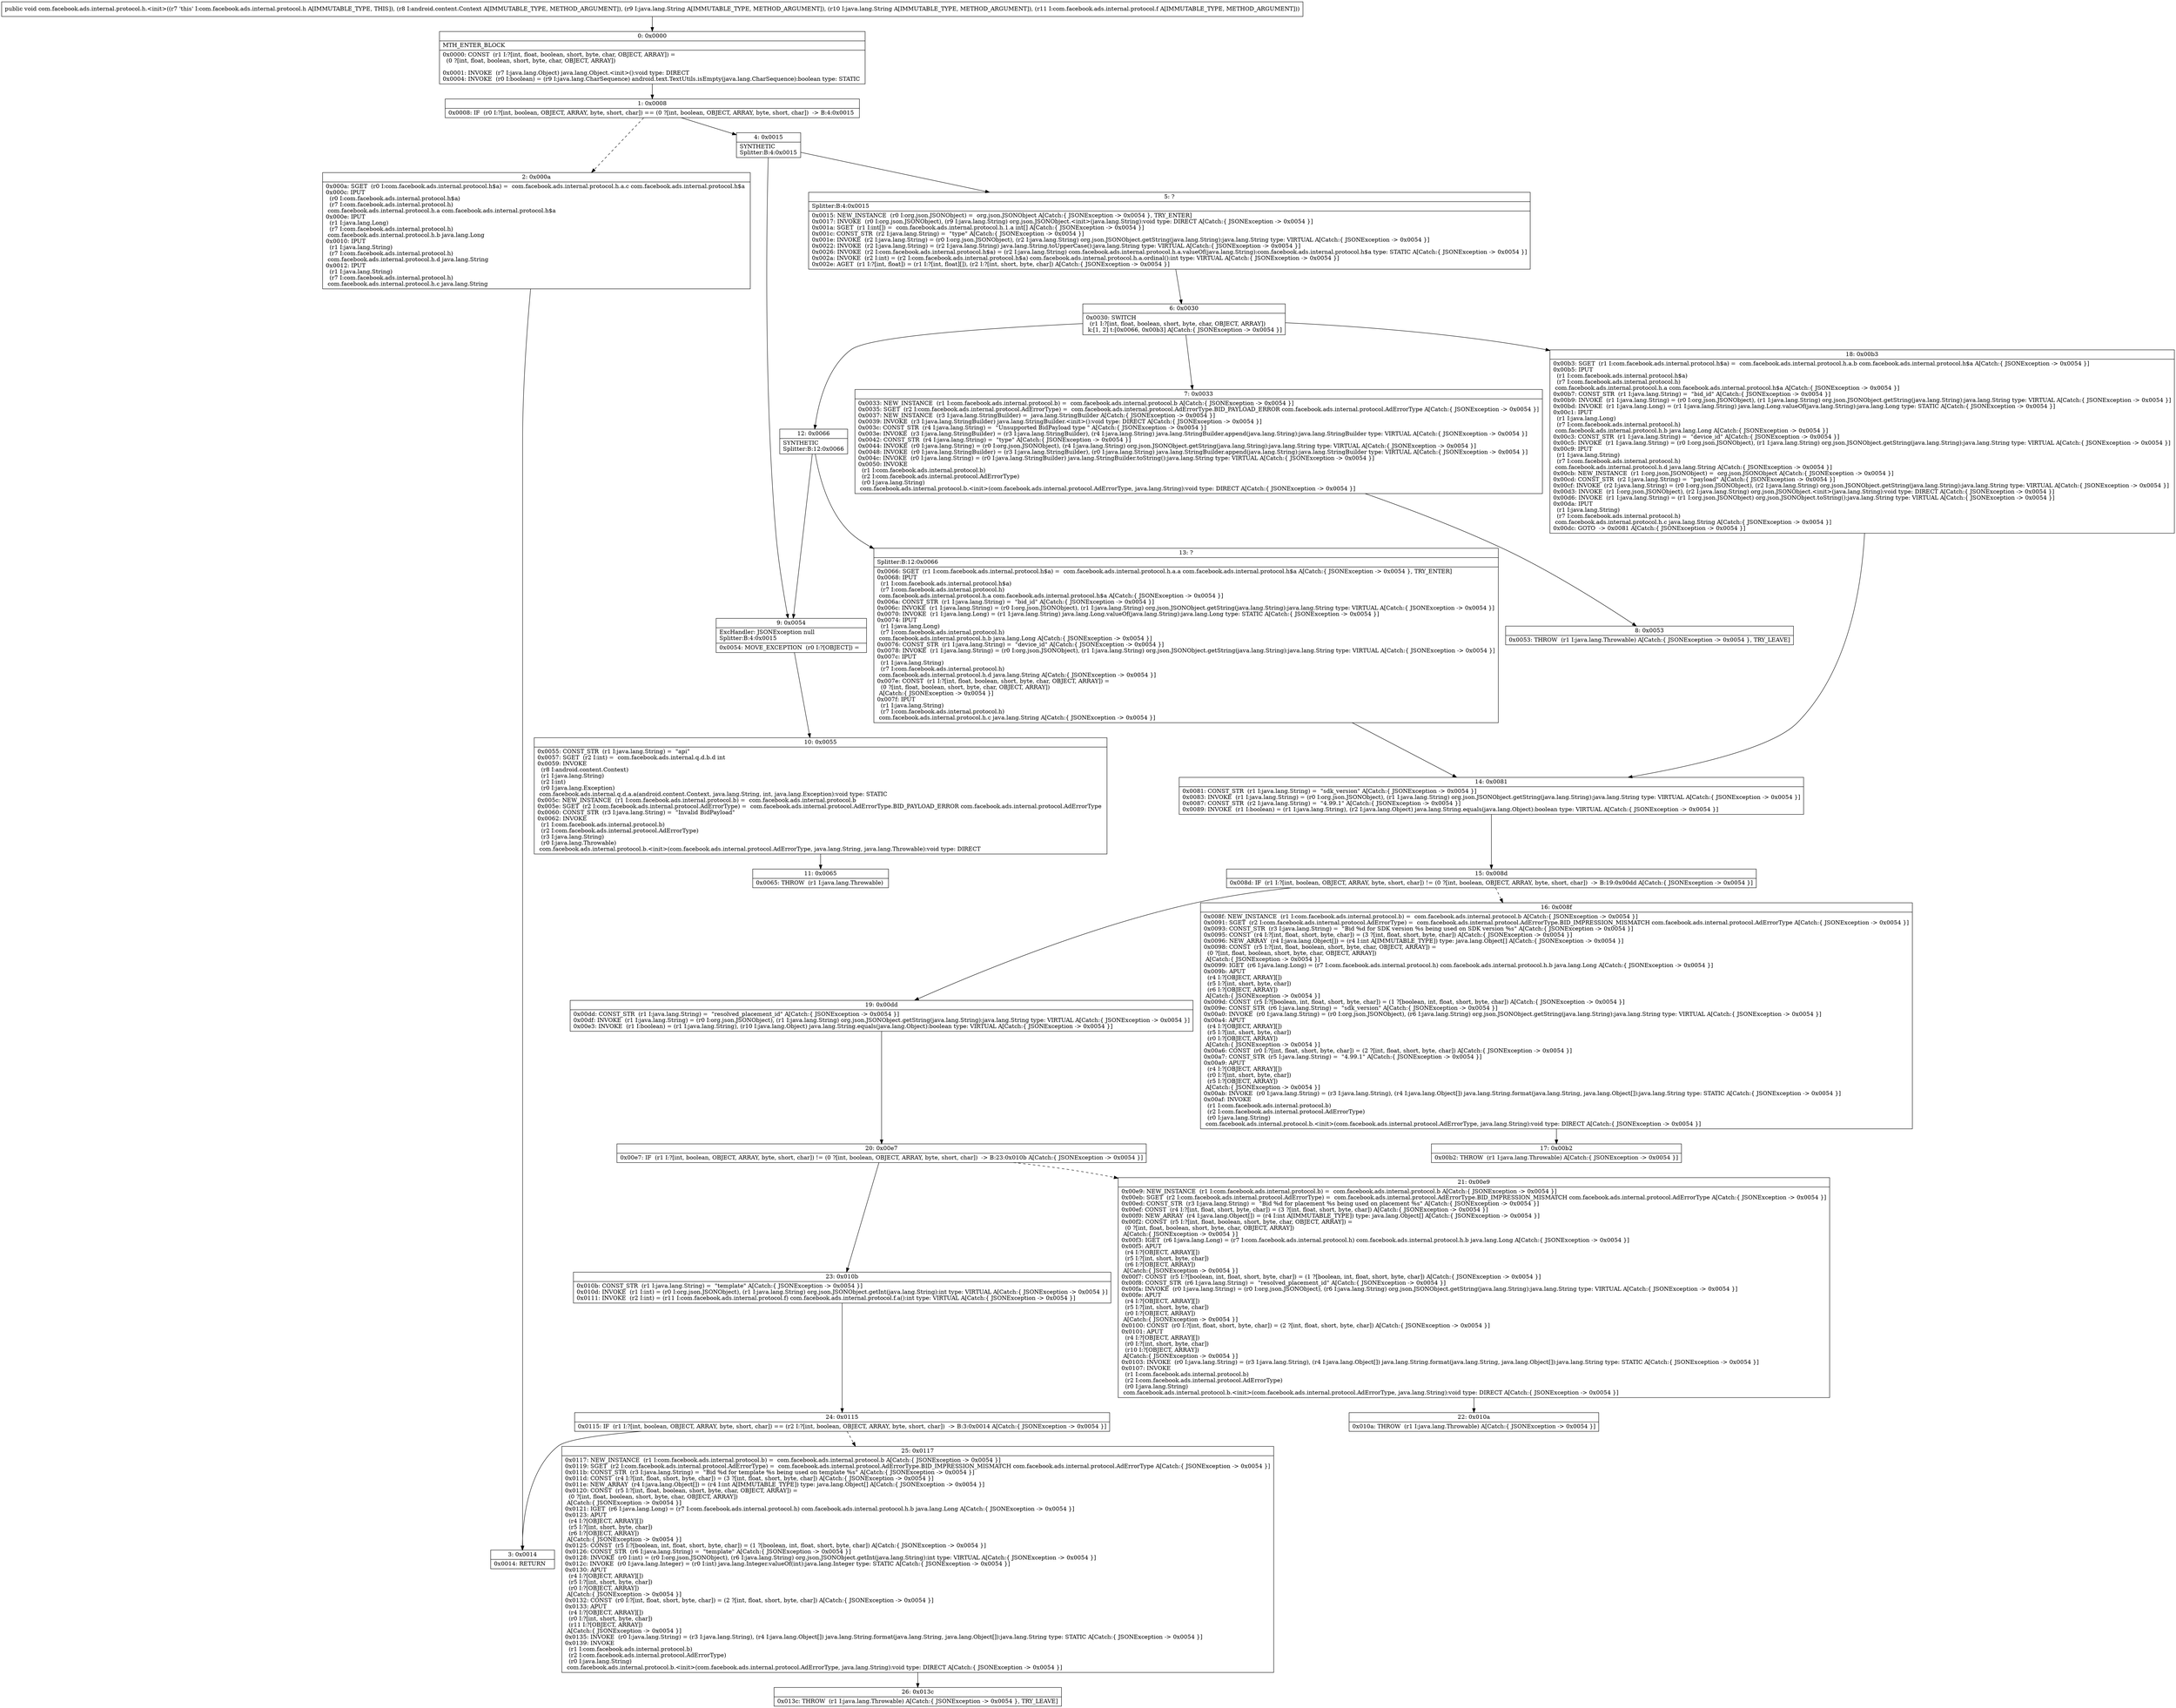 digraph "CFG forcom.facebook.ads.internal.protocol.h.\<init\>(Landroid\/content\/Context;Ljava\/lang\/String;Ljava\/lang\/String;Lcom\/facebook\/ads\/internal\/protocol\/f;)V" {
Node_0 [shape=record,label="{0\:\ 0x0000|MTH_ENTER_BLOCK\l|0x0000: CONST  (r1 I:?[int, float, boolean, short, byte, char, OBJECT, ARRAY]) = \l  (0 ?[int, float, boolean, short, byte, char, OBJECT, ARRAY])\l \l0x0001: INVOKE  (r7 I:java.lang.Object) java.lang.Object.\<init\>():void type: DIRECT \l0x0004: INVOKE  (r0 I:boolean) = (r9 I:java.lang.CharSequence) android.text.TextUtils.isEmpty(java.lang.CharSequence):boolean type: STATIC \l}"];
Node_1 [shape=record,label="{1\:\ 0x0008|0x0008: IF  (r0 I:?[int, boolean, OBJECT, ARRAY, byte, short, char]) == (0 ?[int, boolean, OBJECT, ARRAY, byte, short, char])  \-\> B:4:0x0015 \l}"];
Node_2 [shape=record,label="{2\:\ 0x000a|0x000a: SGET  (r0 I:com.facebook.ads.internal.protocol.h$a) =  com.facebook.ads.internal.protocol.h.a.c com.facebook.ads.internal.protocol.h$a \l0x000c: IPUT  \l  (r0 I:com.facebook.ads.internal.protocol.h$a)\l  (r7 I:com.facebook.ads.internal.protocol.h)\l com.facebook.ads.internal.protocol.h.a com.facebook.ads.internal.protocol.h$a \l0x000e: IPUT  \l  (r1 I:java.lang.Long)\l  (r7 I:com.facebook.ads.internal.protocol.h)\l com.facebook.ads.internal.protocol.h.b java.lang.Long \l0x0010: IPUT  \l  (r1 I:java.lang.String)\l  (r7 I:com.facebook.ads.internal.protocol.h)\l com.facebook.ads.internal.protocol.h.d java.lang.String \l0x0012: IPUT  \l  (r1 I:java.lang.String)\l  (r7 I:com.facebook.ads.internal.protocol.h)\l com.facebook.ads.internal.protocol.h.c java.lang.String \l}"];
Node_3 [shape=record,label="{3\:\ 0x0014|0x0014: RETURN   \l}"];
Node_4 [shape=record,label="{4\:\ 0x0015|SYNTHETIC\lSplitter:B:4:0x0015\l}"];
Node_5 [shape=record,label="{5\:\ ?|Splitter:B:4:0x0015\l|0x0015: NEW_INSTANCE  (r0 I:org.json.JSONObject) =  org.json.JSONObject A[Catch:\{ JSONException \-\> 0x0054 \}, TRY_ENTER]\l0x0017: INVOKE  (r0 I:org.json.JSONObject), (r9 I:java.lang.String) org.json.JSONObject.\<init\>(java.lang.String):void type: DIRECT A[Catch:\{ JSONException \-\> 0x0054 \}]\l0x001a: SGET  (r1 I:int[]) =  com.facebook.ads.internal.protocol.h.1.a int[] A[Catch:\{ JSONException \-\> 0x0054 \}]\l0x001c: CONST_STR  (r2 I:java.lang.String) =  \"type\" A[Catch:\{ JSONException \-\> 0x0054 \}]\l0x001e: INVOKE  (r2 I:java.lang.String) = (r0 I:org.json.JSONObject), (r2 I:java.lang.String) org.json.JSONObject.getString(java.lang.String):java.lang.String type: VIRTUAL A[Catch:\{ JSONException \-\> 0x0054 \}]\l0x0022: INVOKE  (r2 I:java.lang.String) = (r2 I:java.lang.String) java.lang.String.toUpperCase():java.lang.String type: VIRTUAL A[Catch:\{ JSONException \-\> 0x0054 \}]\l0x0026: INVOKE  (r2 I:com.facebook.ads.internal.protocol.h$a) = (r2 I:java.lang.String) com.facebook.ads.internal.protocol.h.a.valueOf(java.lang.String):com.facebook.ads.internal.protocol.h$a type: STATIC A[Catch:\{ JSONException \-\> 0x0054 \}]\l0x002a: INVOKE  (r2 I:int) = (r2 I:com.facebook.ads.internal.protocol.h$a) com.facebook.ads.internal.protocol.h.a.ordinal():int type: VIRTUAL A[Catch:\{ JSONException \-\> 0x0054 \}]\l0x002e: AGET  (r1 I:?[int, float]) = (r1 I:?[int, float][]), (r2 I:?[int, short, byte, char]) A[Catch:\{ JSONException \-\> 0x0054 \}]\l}"];
Node_6 [shape=record,label="{6\:\ 0x0030|0x0030: SWITCH  \l  (r1 I:?[int, float, boolean, short, byte, char, OBJECT, ARRAY])\l k:[1, 2] t:[0x0066, 0x00b3] A[Catch:\{ JSONException \-\> 0x0054 \}]\l}"];
Node_7 [shape=record,label="{7\:\ 0x0033|0x0033: NEW_INSTANCE  (r1 I:com.facebook.ads.internal.protocol.b) =  com.facebook.ads.internal.protocol.b A[Catch:\{ JSONException \-\> 0x0054 \}]\l0x0035: SGET  (r2 I:com.facebook.ads.internal.protocol.AdErrorType) =  com.facebook.ads.internal.protocol.AdErrorType.BID_PAYLOAD_ERROR com.facebook.ads.internal.protocol.AdErrorType A[Catch:\{ JSONException \-\> 0x0054 \}]\l0x0037: NEW_INSTANCE  (r3 I:java.lang.StringBuilder) =  java.lang.StringBuilder A[Catch:\{ JSONException \-\> 0x0054 \}]\l0x0039: INVOKE  (r3 I:java.lang.StringBuilder) java.lang.StringBuilder.\<init\>():void type: DIRECT A[Catch:\{ JSONException \-\> 0x0054 \}]\l0x003c: CONST_STR  (r4 I:java.lang.String) =  \"Unsupported BidPayload type \" A[Catch:\{ JSONException \-\> 0x0054 \}]\l0x003e: INVOKE  (r3 I:java.lang.StringBuilder) = (r3 I:java.lang.StringBuilder), (r4 I:java.lang.String) java.lang.StringBuilder.append(java.lang.String):java.lang.StringBuilder type: VIRTUAL A[Catch:\{ JSONException \-\> 0x0054 \}]\l0x0042: CONST_STR  (r4 I:java.lang.String) =  \"type\" A[Catch:\{ JSONException \-\> 0x0054 \}]\l0x0044: INVOKE  (r0 I:java.lang.String) = (r0 I:org.json.JSONObject), (r4 I:java.lang.String) org.json.JSONObject.getString(java.lang.String):java.lang.String type: VIRTUAL A[Catch:\{ JSONException \-\> 0x0054 \}]\l0x0048: INVOKE  (r0 I:java.lang.StringBuilder) = (r3 I:java.lang.StringBuilder), (r0 I:java.lang.String) java.lang.StringBuilder.append(java.lang.String):java.lang.StringBuilder type: VIRTUAL A[Catch:\{ JSONException \-\> 0x0054 \}]\l0x004c: INVOKE  (r0 I:java.lang.String) = (r0 I:java.lang.StringBuilder) java.lang.StringBuilder.toString():java.lang.String type: VIRTUAL A[Catch:\{ JSONException \-\> 0x0054 \}]\l0x0050: INVOKE  \l  (r1 I:com.facebook.ads.internal.protocol.b)\l  (r2 I:com.facebook.ads.internal.protocol.AdErrorType)\l  (r0 I:java.lang.String)\l com.facebook.ads.internal.protocol.b.\<init\>(com.facebook.ads.internal.protocol.AdErrorType, java.lang.String):void type: DIRECT A[Catch:\{ JSONException \-\> 0x0054 \}]\l}"];
Node_8 [shape=record,label="{8\:\ 0x0053|0x0053: THROW  (r1 I:java.lang.Throwable) A[Catch:\{ JSONException \-\> 0x0054 \}, TRY_LEAVE]\l}"];
Node_9 [shape=record,label="{9\:\ 0x0054|ExcHandler: JSONException null\lSplitter:B:4:0x0015\l|0x0054: MOVE_EXCEPTION  (r0 I:?[OBJECT]) =  \l}"];
Node_10 [shape=record,label="{10\:\ 0x0055|0x0055: CONST_STR  (r1 I:java.lang.String) =  \"api\" \l0x0057: SGET  (r2 I:int) =  com.facebook.ads.internal.q.d.b.d int \l0x0059: INVOKE  \l  (r8 I:android.content.Context)\l  (r1 I:java.lang.String)\l  (r2 I:int)\l  (r0 I:java.lang.Exception)\l com.facebook.ads.internal.q.d.a.a(android.content.Context, java.lang.String, int, java.lang.Exception):void type: STATIC \l0x005c: NEW_INSTANCE  (r1 I:com.facebook.ads.internal.protocol.b) =  com.facebook.ads.internal.protocol.b \l0x005e: SGET  (r2 I:com.facebook.ads.internal.protocol.AdErrorType) =  com.facebook.ads.internal.protocol.AdErrorType.BID_PAYLOAD_ERROR com.facebook.ads.internal.protocol.AdErrorType \l0x0060: CONST_STR  (r3 I:java.lang.String) =  \"Invalid BidPayload\" \l0x0062: INVOKE  \l  (r1 I:com.facebook.ads.internal.protocol.b)\l  (r2 I:com.facebook.ads.internal.protocol.AdErrorType)\l  (r3 I:java.lang.String)\l  (r0 I:java.lang.Throwable)\l com.facebook.ads.internal.protocol.b.\<init\>(com.facebook.ads.internal.protocol.AdErrorType, java.lang.String, java.lang.Throwable):void type: DIRECT \l}"];
Node_11 [shape=record,label="{11\:\ 0x0065|0x0065: THROW  (r1 I:java.lang.Throwable) \l}"];
Node_12 [shape=record,label="{12\:\ 0x0066|SYNTHETIC\lSplitter:B:12:0x0066\l}"];
Node_13 [shape=record,label="{13\:\ ?|Splitter:B:12:0x0066\l|0x0066: SGET  (r1 I:com.facebook.ads.internal.protocol.h$a) =  com.facebook.ads.internal.protocol.h.a.a com.facebook.ads.internal.protocol.h$a A[Catch:\{ JSONException \-\> 0x0054 \}, TRY_ENTER]\l0x0068: IPUT  \l  (r1 I:com.facebook.ads.internal.protocol.h$a)\l  (r7 I:com.facebook.ads.internal.protocol.h)\l com.facebook.ads.internal.protocol.h.a com.facebook.ads.internal.protocol.h$a A[Catch:\{ JSONException \-\> 0x0054 \}]\l0x006a: CONST_STR  (r1 I:java.lang.String) =  \"bid_id\" A[Catch:\{ JSONException \-\> 0x0054 \}]\l0x006c: INVOKE  (r1 I:java.lang.String) = (r0 I:org.json.JSONObject), (r1 I:java.lang.String) org.json.JSONObject.getString(java.lang.String):java.lang.String type: VIRTUAL A[Catch:\{ JSONException \-\> 0x0054 \}]\l0x0070: INVOKE  (r1 I:java.lang.Long) = (r1 I:java.lang.String) java.lang.Long.valueOf(java.lang.String):java.lang.Long type: STATIC A[Catch:\{ JSONException \-\> 0x0054 \}]\l0x0074: IPUT  \l  (r1 I:java.lang.Long)\l  (r7 I:com.facebook.ads.internal.protocol.h)\l com.facebook.ads.internal.protocol.h.b java.lang.Long A[Catch:\{ JSONException \-\> 0x0054 \}]\l0x0076: CONST_STR  (r1 I:java.lang.String) =  \"device_id\" A[Catch:\{ JSONException \-\> 0x0054 \}]\l0x0078: INVOKE  (r1 I:java.lang.String) = (r0 I:org.json.JSONObject), (r1 I:java.lang.String) org.json.JSONObject.getString(java.lang.String):java.lang.String type: VIRTUAL A[Catch:\{ JSONException \-\> 0x0054 \}]\l0x007c: IPUT  \l  (r1 I:java.lang.String)\l  (r7 I:com.facebook.ads.internal.protocol.h)\l com.facebook.ads.internal.protocol.h.d java.lang.String A[Catch:\{ JSONException \-\> 0x0054 \}]\l0x007e: CONST  (r1 I:?[int, float, boolean, short, byte, char, OBJECT, ARRAY]) = \l  (0 ?[int, float, boolean, short, byte, char, OBJECT, ARRAY])\l A[Catch:\{ JSONException \-\> 0x0054 \}]\l0x007f: IPUT  \l  (r1 I:java.lang.String)\l  (r7 I:com.facebook.ads.internal.protocol.h)\l com.facebook.ads.internal.protocol.h.c java.lang.String A[Catch:\{ JSONException \-\> 0x0054 \}]\l}"];
Node_14 [shape=record,label="{14\:\ 0x0081|0x0081: CONST_STR  (r1 I:java.lang.String) =  \"sdk_version\" A[Catch:\{ JSONException \-\> 0x0054 \}]\l0x0083: INVOKE  (r1 I:java.lang.String) = (r0 I:org.json.JSONObject), (r1 I:java.lang.String) org.json.JSONObject.getString(java.lang.String):java.lang.String type: VIRTUAL A[Catch:\{ JSONException \-\> 0x0054 \}]\l0x0087: CONST_STR  (r2 I:java.lang.String) =  \"4.99.1\" A[Catch:\{ JSONException \-\> 0x0054 \}]\l0x0089: INVOKE  (r1 I:boolean) = (r1 I:java.lang.String), (r2 I:java.lang.Object) java.lang.String.equals(java.lang.Object):boolean type: VIRTUAL A[Catch:\{ JSONException \-\> 0x0054 \}]\l}"];
Node_15 [shape=record,label="{15\:\ 0x008d|0x008d: IF  (r1 I:?[int, boolean, OBJECT, ARRAY, byte, short, char]) != (0 ?[int, boolean, OBJECT, ARRAY, byte, short, char])  \-\> B:19:0x00dd A[Catch:\{ JSONException \-\> 0x0054 \}]\l}"];
Node_16 [shape=record,label="{16\:\ 0x008f|0x008f: NEW_INSTANCE  (r1 I:com.facebook.ads.internal.protocol.b) =  com.facebook.ads.internal.protocol.b A[Catch:\{ JSONException \-\> 0x0054 \}]\l0x0091: SGET  (r2 I:com.facebook.ads.internal.protocol.AdErrorType) =  com.facebook.ads.internal.protocol.AdErrorType.BID_IMPRESSION_MISMATCH com.facebook.ads.internal.protocol.AdErrorType A[Catch:\{ JSONException \-\> 0x0054 \}]\l0x0093: CONST_STR  (r3 I:java.lang.String) =  \"Bid %d for SDK version %s being used on SDK version %s\" A[Catch:\{ JSONException \-\> 0x0054 \}]\l0x0095: CONST  (r4 I:?[int, float, short, byte, char]) = (3 ?[int, float, short, byte, char]) A[Catch:\{ JSONException \-\> 0x0054 \}]\l0x0096: NEW_ARRAY  (r4 I:java.lang.Object[]) = (r4 I:int A[IMMUTABLE_TYPE]) type: java.lang.Object[] A[Catch:\{ JSONException \-\> 0x0054 \}]\l0x0098: CONST  (r5 I:?[int, float, boolean, short, byte, char, OBJECT, ARRAY]) = \l  (0 ?[int, float, boolean, short, byte, char, OBJECT, ARRAY])\l A[Catch:\{ JSONException \-\> 0x0054 \}]\l0x0099: IGET  (r6 I:java.lang.Long) = (r7 I:com.facebook.ads.internal.protocol.h) com.facebook.ads.internal.protocol.h.b java.lang.Long A[Catch:\{ JSONException \-\> 0x0054 \}]\l0x009b: APUT  \l  (r4 I:?[OBJECT, ARRAY][])\l  (r5 I:?[int, short, byte, char])\l  (r6 I:?[OBJECT, ARRAY])\l A[Catch:\{ JSONException \-\> 0x0054 \}]\l0x009d: CONST  (r5 I:?[boolean, int, float, short, byte, char]) = (1 ?[boolean, int, float, short, byte, char]) A[Catch:\{ JSONException \-\> 0x0054 \}]\l0x009e: CONST_STR  (r6 I:java.lang.String) =  \"sdk_version\" A[Catch:\{ JSONException \-\> 0x0054 \}]\l0x00a0: INVOKE  (r0 I:java.lang.String) = (r0 I:org.json.JSONObject), (r6 I:java.lang.String) org.json.JSONObject.getString(java.lang.String):java.lang.String type: VIRTUAL A[Catch:\{ JSONException \-\> 0x0054 \}]\l0x00a4: APUT  \l  (r4 I:?[OBJECT, ARRAY][])\l  (r5 I:?[int, short, byte, char])\l  (r0 I:?[OBJECT, ARRAY])\l A[Catch:\{ JSONException \-\> 0x0054 \}]\l0x00a6: CONST  (r0 I:?[int, float, short, byte, char]) = (2 ?[int, float, short, byte, char]) A[Catch:\{ JSONException \-\> 0x0054 \}]\l0x00a7: CONST_STR  (r5 I:java.lang.String) =  \"4.99.1\" A[Catch:\{ JSONException \-\> 0x0054 \}]\l0x00a9: APUT  \l  (r4 I:?[OBJECT, ARRAY][])\l  (r0 I:?[int, short, byte, char])\l  (r5 I:?[OBJECT, ARRAY])\l A[Catch:\{ JSONException \-\> 0x0054 \}]\l0x00ab: INVOKE  (r0 I:java.lang.String) = (r3 I:java.lang.String), (r4 I:java.lang.Object[]) java.lang.String.format(java.lang.String, java.lang.Object[]):java.lang.String type: STATIC A[Catch:\{ JSONException \-\> 0x0054 \}]\l0x00af: INVOKE  \l  (r1 I:com.facebook.ads.internal.protocol.b)\l  (r2 I:com.facebook.ads.internal.protocol.AdErrorType)\l  (r0 I:java.lang.String)\l com.facebook.ads.internal.protocol.b.\<init\>(com.facebook.ads.internal.protocol.AdErrorType, java.lang.String):void type: DIRECT A[Catch:\{ JSONException \-\> 0x0054 \}]\l}"];
Node_17 [shape=record,label="{17\:\ 0x00b2|0x00b2: THROW  (r1 I:java.lang.Throwable) A[Catch:\{ JSONException \-\> 0x0054 \}]\l}"];
Node_18 [shape=record,label="{18\:\ 0x00b3|0x00b3: SGET  (r1 I:com.facebook.ads.internal.protocol.h$a) =  com.facebook.ads.internal.protocol.h.a.b com.facebook.ads.internal.protocol.h$a A[Catch:\{ JSONException \-\> 0x0054 \}]\l0x00b5: IPUT  \l  (r1 I:com.facebook.ads.internal.protocol.h$a)\l  (r7 I:com.facebook.ads.internal.protocol.h)\l com.facebook.ads.internal.protocol.h.a com.facebook.ads.internal.protocol.h$a A[Catch:\{ JSONException \-\> 0x0054 \}]\l0x00b7: CONST_STR  (r1 I:java.lang.String) =  \"bid_id\" A[Catch:\{ JSONException \-\> 0x0054 \}]\l0x00b9: INVOKE  (r1 I:java.lang.String) = (r0 I:org.json.JSONObject), (r1 I:java.lang.String) org.json.JSONObject.getString(java.lang.String):java.lang.String type: VIRTUAL A[Catch:\{ JSONException \-\> 0x0054 \}]\l0x00bd: INVOKE  (r1 I:java.lang.Long) = (r1 I:java.lang.String) java.lang.Long.valueOf(java.lang.String):java.lang.Long type: STATIC A[Catch:\{ JSONException \-\> 0x0054 \}]\l0x00c1: IPUT  \l  (r1 I:java.lang.Long)\l  (r7 I:com.facebook.ads.internal.protocol.h)\l com.facebook.ads.internal.protocol.h.b java.lang.Long A[Catch:\{ JSONException \-\> 0x0054 \}]\l0x00c3: CONST_STR  (r1 I:java.lang.String) =  \"device_id\" A[Catch:\{ JSONException \-\> 0x0054 \}]\l0x00c5: INVOKE  (r1 I:java.lang.String) = (r0 I:org.json.JSONObject), (r1 I:java.lang.String) org.json.JSONObject.getString(java.lang.String):java.lang.String type: VIRTUAL A[Catch:\{ JSONException \-\> 0x0054 \}]\l0x00c9: IPUT  \l  (r1 I:java.lang.String)\l  (r7 I:com.facebook.ads.internal.protocol.h)\l com.facebook.ads.internal.protocol.h.d java.lang.String A[Catch:\{ JSONException \-\> 0x0054 \}]\l0x00cb: NEW_INSTANCE  (r1 I:org.json.JSONObject) =  org.json.JSONObject A[Catch:\{ JSONException \-\> 0x0054 \}]\l0x00cd: CONST_STR  (r2 I:java.lang.String) =  \"payload\" A[Catch:\{ JSONException \-\> 0x0054 \}]\l0x00cf: INVOKE  (r2 I:java.lang.String) = (r0 I:org.json.JSONObject), (r2 I:java.lang.String) org.json.JSONObject.getString(java.lang.String):java.lang.String type: VIRTUAL A[Catch:\{ JSONException \-\> 0x0054 \}]\l0x00d3: INVOKE  (r1 I:org.json.JSONObject), (r2 I:java.lang.String) org.json.JSONObject.\<init\>(java.lang.String):void type: DIRECT A[Catch:\{ JSONException \-\> 0x0054 \}]\l0x00d6: INVOKE  (r1 I:java.lang.String) = (r1 I:org.json.JSONObject) org.json.JSONObject.toString():java.lang.String type: VIRTUAL A[Catch:\{ JSONException \-\> 0x0054 \}]\l0x00da: IPUT  \l  (r1 I:java.lang.String)\l  (r7 I:com.facebook.ads.internal.protocol.h)\l com.facebook.ads.internal.protocol.h.c java.lang.String A[Catch:\{ JSONException \-\> 0x0054 \}]\l0x00dc: GOTO  \-\> 0x0081 A[Catch:\{ JSONException \-\> 0x0054 \}]\l}"];
Node_19 [shape=record,label="{19\:\ 0x00dd|0x00dd: CONST_STR  (r1 I:java.lang.String) =  \"resolved_placement_id\" A[Catch:\{ JSONException \-\> 0x0054 \}]\l0x00df: INVOKE  (r1 I:java.lang.String) = (r0 I:org.json.JSONObject), (r1 I:java.lang.String) org.json.JSONObject.getString(java.lang.String):java.lang.String type: VIRTUAL A[Catch:\{ JSONException \-\> 0x0054 \}]\l0x00e3: INVOKE  (r1 I:boolean) = (r1 I:java.lang.String), (r10 I:java.lang.Object) java.lang.String.equals(java.lang.Object):boolean type: VIRTUAL A[Catch:\{ JSONException \-\> 0x0054 \}]\l}"];
Node_20 [shape=record,label="{20\:\ 0x00e7|0x00e7: IF  (r1 I:?[int, boolean, OBJECT, ARRAY, byte, short, char]) != (0 ?[int, boolean, OBJECT, ARRAY, byte, short, char])  \-\> B:23:0x010b A[Catch:\{ JSONException \-\> 0x0054 \}]\l}"];
Node_21 [shape=record,label="{21\:\ 0x00e9|0x00e9: NEW_INSTANCE  (r1 I:com.facebook.ads.internal.protocol.b) =  com.facebook.ads.internal.protocol.b A[Catch:\{ JSONException \-\> 0x0054 \}]\l0x00eb: SGET  (r2 I:com.facebook.ads.internal.protocol.AdErrorType) =  com.facebook.ads.internal.protocol.AdErrorType.BID_IMPRESSION_MISMATCH com.facebook.ads.internal.protocol.AdErrorType A[Catch:\{ JSONException \-\> 0x0054 \}]\l0x00ed: CONST_STR  (r3 I:java.lang.String) =  \"Bid %d for placement %s being used on placement %s\" A[Catch:\{ JSONException \-\> 0x0054 \}]\l0x00ef: CONST  (r4 I:?[int, float, short, byte, char]) = (3 ?[int, float, short, byte, char]) A[Catch:\{ JSONException \-\> 0x0054 \}]\l0x00f0: NEW_ARRAY  (r4 I:java.lang.Object[]) = (r4 I:int A[IMMUTABLE_TYPE]) type: java.lang.Object[] A[Catch:\{ JSONException \-\> 0x0054 \}]\l0x00f2: CONST  (r5 I:?[int, float, boolean, short, byte, char, OBJECT, ARRAY]) = \l  (0 ?[int, float, boolean, short, byte, char, OBJECT, ARRAY])\l A[Catch:\{ JSONException \-\> 0x0054 \}]\l0x00f3: IGET  (r6 I:java.lang.Long) = (r7 I:com.facebook.ads.internal.protocol.h) com.facebook.ads.internal.protocol.h.b java.lang.Long A[Catch:\{ JSONException \-\> 0x0054 \}]\l0x00f5: APUT  \l  (r4 I:?[OBJECT, ARRAY][])\l  (r5 I:?[int, short, byte, char])\l  (r6 I:?[OBJECT, ARRAY])\l A[Catch:\{ JSONException \-\> 0x0054 \}]\l0x00f7: CONST  (r5 I:?[boolean, int, float, short, byte, char]) = (1 ?[boolean, int, float, short, byte, char]) A[Catch:\{ JSONException \-\> 0x0054 \}]\l0x00f8: CONST_STR  (r6 I:java.lang.String) =  \"resolved_placement_id\" A[Catch:\{ JSONException \-\> 0x0054 \}]\l0x00fa: INVOKE  (r0 I:java.lang.String) = (r0 I:org.json.JSONObject), (r6 I:java.lang.String) org.json.JSONObject.getString(java.lang.String):java.lang.String type: VIRTUAL A[Catch:\{ JSONException \-\> 0x0054 \}]\l0x00fe: APUT  \l  (r4 I:?[OBJECT, ARRAY][])\l  (r5 I:?[int, short, byte, char])\l  (r0 I:?[OBJECT, ARRAY])\l A[Catch:\{ JSONException \-\> 0x0054 \}]\l0x0100: CONST  (r0 I:?[int, float, short, byte, char]) = (2 ?[int, float, short, byte, char]) A[Catch:\{ JSONException \-\> 0x0054 \}]\l0x0101: APUT  \l  (r4 I:?[OBJECT, ARRAY][])\l  (r0 I:?[int, short, byte, char])\l  (r10 I:?[OBJECT, ARRAY])\l A[Catch:\{ JSONException \-\> 0x0054 \}]\l0x0103: INVOKE  (r0 I:java.lang.String) = (r3 I:java.lang.String), (r4 I:java.lang.Object[]) java.lang.String.format(java.lang.String, java.lang.Object[]):java.lang.String type: STATIC A[Catch:\{ JSONException \-\> 0x0054 \}]\l0x0107: INVOKE  \l  (r1 I:com.facebook.ads.internal.protocol.b)\l  (r2 I:com.facebook.ads.internal.protocol.AdErrorType)\l  (r0 I:java.lang.String)\l com.facebook.ads.internal.protocol.b.\<init\>(com.facebook.ads.internal.protocol.AdErrorType, java.lang.String):void type: DIRECT A[Catch:\{ JSONException \-\> 0x0054 \}]\l}"];
Node_22 [shape=record,label="{22\:\ 0x010a|0x010a: THROW  (r1 I:java.lang.Throwable) A[Catch:\{ JSONException \-\> 0x0054 \}]\l}"];
Node_23 [shape=record,label="{23\:\ 0x010b|0x010b: CONST_STR  (r1 I:java.lang.String) =  \"template\" A[Catch:\{ JSONException \-\> 0x0054 \}]\l0x010d: INVOKE  (r1 I:int) = (r0 I:org.json.JSONObject), (r1 I:java.lang.String) org.json.JSONObject.getInt(java.lang.String):int type: VIRTUAL A[Catch:\{ JSONException \-\> 0x0054 \}]\l0x0111: INVOKE  (r2 I:int) = (r11 I:com.facebook.ads.internal.protocol.f) com.facebook.ads.internal.protocol.f.a():int type: VIRTUAL A[Catch:\{ JSONException \-\> 0x0054 \}]\l}"];
Node_24 [shape=record,label="{24\:\ 0x0115|0x0115: IF  (r1 I:?[int, boolean, OBJECT, ARRAY, byte, short, char]) == (r2 I:?[int, boolean, OBJECT, ARRAY, byte, short, char])  \-\> B:3:0x0014 A[Catch:\{ JSONException \-\> 0x0054 \}]\l}"];
Node_25 [shape=record,label="{25\:\ 0x0117|0x0117: NEW_INSTANCE  (r1 I:com.facebook.ads.internal.protocol.b) =  com.facebook.ads.internal.protocol.b A[Catch:\{ JSONException \-\> 0x0054 \}]\l0x0119: SGET  (r2 I:com.facebook.ads.internal.protocol.AdErrorType) =  com.facebook.ads.internal.protocol.AdErrorType.BID_IMPRESSION_MISMATCH com.facebook.ads.internal.protocol.AdErrorType A[Catch:\{ JSONException \-\> 0x0054 \}]\l0x011b: CONST_STR  (r3 I:java.lang.String) =  \"Bid %d for template %s being used on template %s\" A[Catch:\{ JSONException \-\> 0x0054 \}]\l0x011d: CONST  (r4 I:?[int, float, short, byte, char]) = (3 ?[int, float, short, byte, char]) A[Catch:\{ JSONException \-\> 0x0054 \}]\l0x011e: NEW_ARRAY  (r4 I:java.lang.Object[]) = (r4 I:int A[IMMUTABLE_TYPE]) type: java.lang.Object[] A[Catch:\{ JSONException \-\> 0x0054 \}]\l0x0120: CONST  (r5 I:?[int, float, boolean, short, byte, char, OBJECT, ARRAY]) = \l  (0 ?[int, float, boolean, short, byte, char, OBJECT, ARRAY])\l A[Catch:\{ JSONException \-\> 0x0054 \}]\l0x0121: IGET  (r6 I:java.lang.Long) = (r7 I:com.facebook.ads.internal.protocol.h) com.facebook.ads.internal.protocol.h.b java.lang.Long A[Catch:\{ JSONException \-\> 0x0054 \}]\l0x0123: APUT  \l  (r4 I:?[OBJECT, ARRAY][])\l  (r5 I:?[int, short, byte, char])\l  (r6 I:?[OBJECT, ARRAY])\l A[Catch:\{ JSONException \-\> 0x0054 \}]\l0x0125: CONST  (r5 I:?[boolean, int, float, short, byte, char]) = (1 ?[boolean, int, float, short, byte, char]) A[Catch:\{ JSONException \-\> 0x0054 \}]\l0x0126: CONST_STR  (r6 I:java.lang.String) =  \"template\" A[Catch:\{ JSONException \-\> 0x0054 \}]\l0x0128: INVOKE  (r0 I:int) = (r0 I:org.json.JSONObject), (r6 I:java.lang.String) org.json.JSONObject.getInt(java.lang.String):int type: VIRTUAL A[Catch:\{ JSONException \-\> 0x0054 \}]\l0x012c: INVOKE  (r0 I:java.lang.Integer) = (r0 I:int) java.lang.Integer.valueOf(int):java.lang.Integer type: STATIC A[Catch:\{ JSONException \-\> 0x0054 \}]\l0x0130: APUT  \l  (r4 I:?[OBJECT, ARRAY][])\l  (r5 I:?[int, short, byte, char])\l  (r0 I:?[OBJECT, ARRAY])\l A[Catch:\{ JSONException \-\> 0x0054 \}]\l0x0132: CONST  (r0 I:?[int, float, short, byte, char]) = (2 ?[int, float, short, byte, char]) A[Catch:\{ JSONException \-\> 0x0054 \}]\l0x0133: APUT  \l  (r4 I:?[OBJECT, ARRAY][])\l  (r0 I:?[int, short, byte, char])\l  (r11 I:?[OBJECT, ARRAY])\l A[Catch:\{ JSONException \-\> 0x0054 \}]\l0x0135: INVOKE  (r0 I:java.lang.String) = (r3 I:java.lang.String), (r4 I:java.lang.Object[]) java.lang.String.format(java.lang.String, java.lang.Object[]):java.lang.String type: STATIC A[Catch:\{ JSONException \-\> 0x0054 \}]\l0x0139: INVOKE  \l  (r1 I:com.facebook.ads.internal.protocol.b)\l  (r2 I:com.facebook.ads.internal.protocol.AdErrorType)\l  (r0 I:java.lang.String)\l com.facebook.ads.internal.protocol.b.\<init\>(com.facebook.ads.internal.protocol.AdErrorType, java.lang.String):void type: DIRECT A[Catch:\{ JSONException \-\> 0x0054 \}]\l}"];
Node_26 [shape=record,label="{26\:\ 0x013c|0x013c: THROW  (r1 I:java.lang.Throwable) A[Catch:\{ JSONException \-\> 0x0054 \}, TRY_LEAVE]\l}"];
MethodNode[shape=record,label="{public void com.facebook.ads.internal.protocol.h.\<init\>((r7 'this' I:com.facebook.ads.internal.protocol.h A[IMMUTABLE_TYPE, THIS]), (r8 I:android.content.Context A[IMMUTABLE_TYPE, METHOD_ARGUMENT]), (r9 I:java.lang.String A[IMMUTABLE_TYPE, METHOD_ARGUMENT]), (r10 I:java.lang.String A[IMMUTABLE_TYPE, METHOD_ARGUMENT]), (r11 I:com.facebook.ads.internal.protocol.f A[IMMUTABLE_TYPE, METHOD_ARGUMENT])) }"];
MethodNode -> Node_0;
Node_0 -> Node_1;
Node_1 -> Node_2[style=dashed];
Node_1 -> Node_4;
Node_2 -> Node_3;
Node_4 -> Node_5;
Node_4 -> Node_9;
Node_5 -> Node_6;
Node_6 -> Node_7;
Node_6 -> Node_12;
Node_6 -> Node_18;
Node_7 -> Node_8;
Node_9 -> Node_10;
Node_10 -> Node_11;
Node_12 -> Node_13;
Node_12 -> Node_9;
Node_13 -> Node_14;
Node_14 -> Node_15;
Node_15 -> Node_16[style=dashed];
Node_15 -> Node_19;
Node_16 -> Node_17;
Node_18 -> Node_14;
Node_19 -> Node_20;
Node_20 -> Node_21[style=dashed];
Node_20 -> Node_23;
Node_21 -> Node_22;
Node_23 -> Node_24;
Node_24 -> Node_3;
Node_24 -> Node_25[style=dashed];
Node_25 -> Node_26;
}

